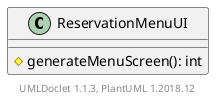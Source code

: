 @startuml

    class ReservationMenuUI {
        #generateMenuScreen(): int
    }


    center footer UMLDoclet 1.1.3, PlantUML 1.2018.12
@enduml
